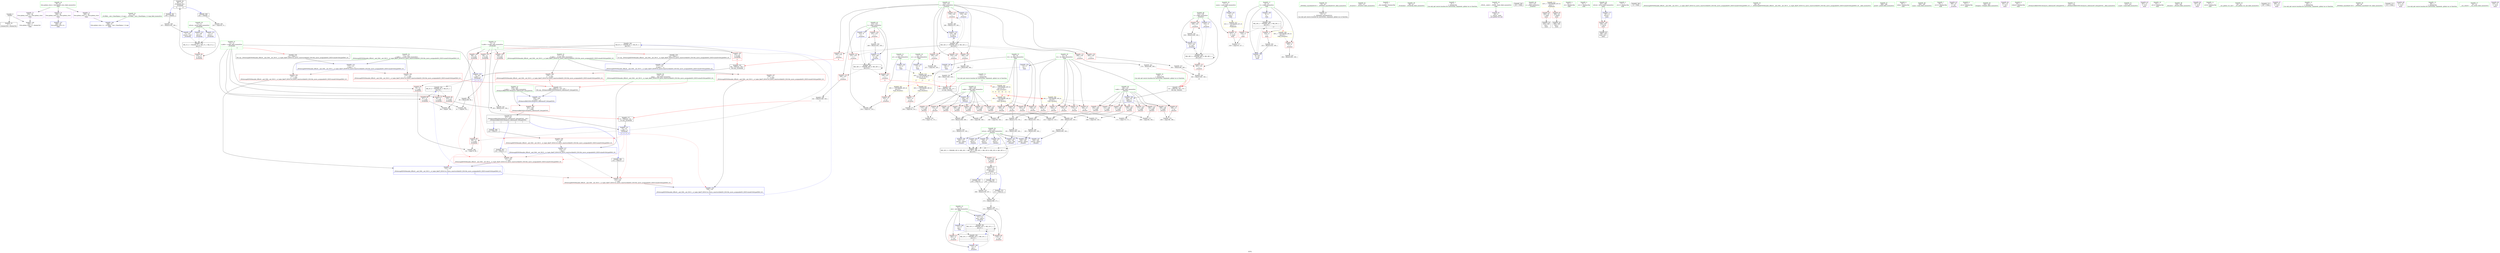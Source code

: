 digraph "SVFG" {
	label="SVFG";

	Node0x555ab60e03c0 [shape=record,color=grey,label="{NodeID: 0\nNullPtr}"];
	Node0x555ab60e03c0 -> Node0x555ab61014e0[style=solid];
	Node0x555ab60e03c0 -> Node0x555ab61074b0[style=solid];
	Node0x555ab610f7e0 [shape=record,color=grey,label="{NodeID: 263\n243 = cmp(242, 9, )\n}"];
	Node0x555ab6100800 [shape=record,color=red,label="{NodeID: 97\n93\<--73\n\<--a.addr\n_Z5checkii\n}"];
	Node0x555ab6100800 -> Node0x555ab610f960[style=solid];
	Node0x555ab60fdf90 [shape=record,color=green,label="{NodeID: 14\n100\<--1\n\<--dummyObj\nCan only get source location for instruction, argument, global var or function.|{<s0>9}}"];
	Node0x555ab60fdf90:s0 -> Node0x555ab61371f0[style=solid,color=red];
	Node0x555ab6105120 [shape=record,color=grey,label="{NodeID: 277\n318 = cmp(316, 317, )\n}"];
	Node0x555ab6100340 [shape=record,color=red,label="{NodeID: 111\n214\<--144\n\<--retval\n_Z4calcii\n}"];
	Node0x555ab6100340 -> Node0x555ab61017b0[style=solid];
	Node0x555ab60fed90 [shape=record,color=green,label="{NodeID: 28\n53\<--59\n_ZNSt8ios_base4InitD1Ev\<--_ZNSt8ios_base4InitD1Ev_field_insensitive\n}"];
	Node0x555ab60fed90 -> Node0x555ab61015e0[style=solid];
	Node0x555ab6137530 [shape=record,color=black,label="{NodeID: 374\n143 = PHI(258, 266, 272, )\n1st arg _Z4calcii }"];
	Node0x555ab6137530 -> Node0x555ab6107ea0[style=solid];
	Node0x555ab6105fb0 [shape=record,color=red,label="{NodeID: 125\n232\<--219\n\<--i\n_Z5solvev\n}"];
	Node0x555ab6105fb0 -> Node0x555ab610ff60[style=solid];
	Node0x555ab60ff9e0 [shape=record,color=green,label="{NodeID: 42\n216\<--217\n_Z5solvev\<--_Z5solvev_field_insensitive\n}"];
	Node0x555ab6106b10 [shape=record,color=red,label="{NodeID: 139\n342\<--339\n\<--__t.addr\n_ZSt4moveIRiEONSt16remove_referenceIT_E4typeEOS2_\n}"];
	Node0x555ab6106b10 -> Node0x555ab6101af0[style=solid];
	Node0x555ab61016e0 [shape=record,color=black,label="{NodeID: 56\n68\<--110\n_Z5checkii_ret\<--\n_Z5checkii\n|{<s0>4|<s1>8}}"];
	Node0x555ab61016e0:s0 -> Node0x555ab5e0a3f0[style=solid,color=blue];
	Node0x555ab61016e0:s1 -> Node0x555ab6136dd0[style=solid,color=blue];
	Node0x555ab6107820 [shape=record,color=blue,label="{NodeID: 153\n71\<--100\nretval\<--\n_Z5checkii\n}"];
	Node0x555ab6107820 -> Node0x555ab611b970[style=dashed];
	Node0x555ab6102240 [shape=record,color=purple,label="{NodeID: 70\n348\<--39\nllvm.global_ctors_0\<--llvm.global_ctors\nGlob }"];
	Node0x555ab6102240 -> Node0x555ab61072b0[style=solid];
	Node0x555ab610e460 [shape=record,color=grey,label="{NodeID: 250\n211 = Binary(210, 100, )\n}"];
	Node0x555ab610e460 -> Node0x555ab6108450[style=solid];
	Node0x555ab6108380 [shape=record,color=blue,label="{NodeID: 167\n144\<--205\nretval\<--add21\n_Z4calcii\n}"];
	Node0x555ab6108380 -> Node0x555ab611be70[style=dashed];
	Node0x555ab6102e30 [shape=record,color=red,label="{NodeID: 84\n233\<--17\n\<--a2\n_Z5solvev\n}"];
	Node0x555ab6102e30 -> Node0x555ab610ff60[style=solid];
	Node0x555ab60fcbb0 [shape=record,color=green,label="{NodeID: 1\n7\<--1\n__dso_handle\<--dummyObj\nGlob }"];
	Node0x555ab610f960 [shape=record,color=grey,label="{NodeID: 264\n97 = cmp(93, 95, )\n}"];
	Node0x555ab61008d0 [shape=record,color=red,label="{NodeID: 98\n103\<--73\n\<--a.addr\n_Z5checkii\n}"];
	Node0x555ab61008d0 -> Node0x555ab610d860[style=solid];
	Node0x555ab60fe090 [shape=record,color=green,label="{NodeID: 15\n272\<--1\n\<--dummyObj\nCan only get source location for instruction, argument, global var or function.|{<s0>11}}"];
	Node0x555ab60fe090:s0 -> Node0x555ab6137530[style=solid,color=red];
	Node0x555ab5e0a3f0 [shape=record,color=black,label="{NodeID: 361\n106 = PHI(68, )\n}"];
	Node0x555ab5e0a3f0 -> Node0x555ab610d560[style=solid];
	Node0x555ab61052a0 [shape=record,color=grey,label="{NodeID: 278\n172 = cmp(170, 171, )\n}"];
	Node0x555ab6100410 [shape=record,color=red,label="{NodeID: 112\n152\<--146\n\<--l.addr\n_Z4calcii\n}"];
	Node0x555ab6100410 -> Node0x555ab610fde0[style=solid];
	Node0x555ab60fee90 [shape=record,color=green,label="{NodeID: 29\n66\<--67\n_Z5checkii\<--_Z5checkii_field_insensitive\n}"];
	Node0x555ab61376f0 [shape=record,color=black,label="{NodeID: 375\n338 = PHI(123, 129, 119, )\n0th arg _ZSt4moveIRiEONSt16remove_referenceIT_E4typeEOS2_ }"];
	Node0x555ab61376f0 -> Node0x555ab6108d40[style=solid];
	Node0x555ab611fa70 [shape=record,color=black,label="{NodeID: 292\nMR_4V_4 = PHI(MR_4V_3, MR_4V_2, )\npts\{74 \}\n}"];
	Node0x555ab611fa70 -> Node0x555ab6100730[style=dashed];
	Node0x555ab611fa70 -> Node0x555ab6100800[style=dashed];
	Node0x555ab611fa70 -> Node0x555ab61008d0[style=dashed];
	Node0x555ab6106080 [shape=record,color=red,label="{NodeID: 126\n236\<--219\n\<--i\n_Z5solvev\n}"];
	Node0x555ab6106080 -> Node0x555ab61100e0[style=solid];
	Node0x555ab60ffae0 [shape=record,color=green,label="{NodeID: 43\n219\<--220\ni\<--i_field_insensitive\n_Z5solvev\n}"];
	Node0x555ab60ffae0 -> Node0x555ab6105fb0[style=solid];
	Node0x555ab60ffae0 -> Node0x555ab6106080[style=solid];
	Node0x555ab60ffae0 -> Node0x555ab6106150[style=solid];
	Node0x555ab60ffae0 -> Node0x555ab6106220[style=solid];
	Node0x555ab60ffae0 -> Node0x555ab61062f0[style=solid];
	Node0x555ab60ffae0 -> Node0x555ab61063c0[style=solid];
	Node0x555ab60ffae0 -> Node0x555ab6106490[style=solid];
	Node0x555ab60ffae0 -> Node0x555ab6106560[style=solid];
	Node0x555ab60ffae0 -> Node0x555ab6108790[style=solid];
	Node0x555ab60ffae0 -> Node0x555ab6108ad0[style=solid];
	Node0x555ab6106be0 [shape=record,color=blue,label="{NodeID: 140\n8\<--9\nt\<--\nGlob }"];
	Node0x555ab6106be0 -> Node0x555ab611dc70[style=dashed];
	Node0x555ab61017b0 [shape=record,color=black,label="{NodeID: 57\n141\<--214\n_Z4calcii_ret\<--\n_Z4calcii\n|{<s0>9|<s1>10|<s2>11}}"];
	Node0x555ab61017b0:s0 -> Node0x555ab61366a0[style=solid,color=blue];
	Node0x555ab61017b0:s1 -> Node0x555ab61367d0[style=solid,color=blue];
	Node0x555ab61017b0:s2 -> Node0x555ab6136f10[style=solid,color=blue];
	Node0x555ab61078f0 [shape=record,color=blue,label="{NodeID: 154\n71\<--107\nretval\<--sub7\n_Z5checkii\n}"];
	Node0x555ab61078f0 -> Node0x555ab611b970[style=dashed];
	Node0x555ab6102340 [shape=record,color=purple,label="{NodeID: 71\n349\<--39\nllvm.global_ctors_1\<--llvm.global_ctors\nGlob }"];
	Node0x555ab6102340 -> Node0x555ab61073b0[style=solid];
	Node0x555ab610e5e0 [shape=record,color=grey,label="{NodeID: 251\n205 = Binary(204, 100, )\n}"];
	Node0x555ab610e5e0 -> Node0x555ab6108380[style=solid];
	Node0x555ab6108450 [shape=record,color=blue,label="{NodeID: 168\n144\<--211\nretval\<--add24\n_Z4calcii\n}"];
	Node0x555ab6108450 -> Node0x555ab611be70[style=dashed];
	Node0x555ab6102f00 [shape=record,color=red,label="{NodeID: 85\n158\<--19\n\<--b2\n_Z4calcii\n}"];
	Node0x555ab6102f00 -> Node0x555ab6104e20[style=solid];
	Node0x555ab60fcf50 [shape=record,color=green,label="{NodeID: 2\n9\<--1\n\<--dummyObj\nCan only get source location for instruction, argument, global var or function.}"];
	Node0x555ab610fae0 [shape=record,color=grey,label="{NodeID: 265\n89 = cmp(87, 88, )\n}"];
	Node0x555ab61009a0 [shape=record,color=red,label="{NodeID: 99\n80\<--75\n\<--b.addr\n_Z5checkii\n}"];
	Node0x555ab61009a0 -> Node0x555ab610fc60[style=solid];
	Node0x555ab60fe190 [shape=record,color=green,label="{NodeID: 16\n4\<--6\n_ZStL8__ioinit\<--_ZStL8__ioinit_field_insensitive\nGlob }"];
	Node0x555ab60fe190 -> Node0x555ab6101bc0[style=solid];
	Node0x555ab6136360 [shape=record,color=black,label="{NodeID: 362\n321 = PHI()\n}"];
	Node0x555ab611b970 [shape=record,color=black,label="{NodeID: 279\nMR_2V_3 = PHI(MR_2V_5, MR_2V_2, MR_2V_4, )\npts\{72 \}\n}"];
	Node0x555ab611b970 -> Node0x555ab6103650[style=dashed];
	Node0x555ab61004e0 [shape=record,color=red,label="{NodeID: 113\n159\<--146\n\<--l.addr\n_Z4calcii\n}"];
	Node0x555ab61004e0 -> Node0x555ab6104e20[style=solid];
	Node0x555ab60fef90 [shape=record,color=green,label="{NodeID: 30\n71\<--72\nretval\<--retval_field_insensitive\n_Z5checkii\n}"];
	Node0x555ab60fef90 -> Node0x555ab6103650[style=solid];
	Node0x555ab60fef90 -> Node0x555ab6107750[style=solid];
	Node0x555ab60fef90 -> Node0x555ab6107820[style=solid];
	Node0x555ab60fef90 -> Node0x555ab61078f0[style=solid];
	Node0x555ab61378b0 [shape=record,color=black,label="{NodeID: 376\n69 = PHI(102, 239, )\n0th arg _Z5checkii }"];
	Node0x555ab61378b0 -> Node0x555ab61075b0[style=solid];
	Node0x555ab611ff70 [shape=record,color=black,label="{NodeID: 293\nMR_6V_4 = PHI(MR_6V_3, MR_6V_2, )\npts\{76 \}\n}"];
	Node0x555ab611ff70 -> Node0x555ab6100a70[style=dashed];
	Node0x555ab611ff70 -> Node0x555ab6100b40[style=dashed];
	Node0x555ab611ff70 -> Node0x555ab6100c10[style=dashed];
	Node0x555ab611ff70 -> Node0x555ab6100ce0[style=dashed];
	Node0x555ab6106150 [shape=record,color=red,label="{NodeID: 127\n239\<--219\n\<--i\n_Z5solvev\n|{<s0>8}}"];
	Node0x555ab6106150:s0 -> Node0x555ab61378b0[style=solid,color=red];
	Node0x555ab60ffbb0 [shape=record,color=green,label="{NodeID: 44\n221\<--222\nj\<--j_field_insensitive\n_Z5solvev\n}"];
	Node0x555ab6122120 [shape=record,color=yellow,style=double,label="{NodeID: 307\n40V_1 = ENCHI(MR_40V_0)\npts\{16 20 \}\nFun[_Z5solvev]|{<s0>9|<s1>9|<s2>10|<s3>10|<s4>11|<s5>11}}"];
	Node0x555ab6122120:s0 -> Node0x555ab5e95ba0[style=dashed,color=red];
	Node0x555ab6122120:s1 -> Node0x555ab5fad040[style=dashed,color=red];
	Node0x555ab6122120:s2 -> Node0x555ab5e95ba0[style=dashed,color=red];
	Node0x555ab6122120:s3 -> Node0x555ab5fad040[style=dashed,color=red];
	Node0x555ab6122120:s4 -> Node0x555ab5e95ba0[style=dashed,color=red];
	Node0x555ab6122120:s5 -> Node0x555ab5fad040[style=dashed,color=red];
	Node0x555ab6106cb0 [shape=record,color=blue,label="{NodeID: 141\n11\<--9\ncases\<--\nGlob }"];
	Node0x555ab6106cb0 -> Node0x555ab61226c0[style=dashed];
	Node0x555ab6101880 [shape=record,color=black,label="{NodeID: 58\n303\<--300\ncall\<--\nmain\n}"];
	Node0x555ab610d260 [shape=record,color=grey,label="{NodeID: 238\n95 = Binary(96, 94, )\n}"];
	Node0x555ab610d260 -> Node0x555ab610f960[style=solid];
	Node0x555ab61079c0 [shape=record,color=blue,label="{NodeID: 155\n115\<--113\n__a.addr\<--__a\n_ZSt4swapIiENSt9enable_ifIXsr6__and_ISt6__not_ISt15__is_tuple_likeIT_EESt21is_move_constructibleIS3_ESt18is_move_assignableIS3_EEE5valueEvE4typeERS3_SC_\n}"];
	Node0x555ab61079c0 -> Node0x555ab6100db0[style=dashed];
	Node0x555ab61079c0 -> Node0x555ab6100e80[style=dashed];
	Node0x555ab6102440 [shape=record,color=purple,label="{NodeID: 72\n350\<--39\nllvm.global_ctors_2\<--llvm.global_ctors\nGlob }"];
	Node0x555ab6102440 -> Node0x555ab61074b0[style=solid];
	Node0x555ab610e760 [shape=record,color=grey,label="{NodeID: 252\n181 = Binary(180, 100, )\n}"];
	Node0x555ab610e760 -> Node0x555ab61081e0[style=solid];
	Node0x555ab6108520 [shape=record,color=blue,label="{NodeID: 169\n21\<--9\nans\<--\n_Z5solvev\n}"];
	Node0x555ab6108520 -> Node0x555ab611c370[style=dashed];
	Node0x555ab6102fd0 [shape=record,color=red,label="{NodeID: 86\n174\<--19\n\<--b2\n_Z4calcii\n}"];
	Node0x555ab6102fd0 -> Node0x555ab6104fa0[style=solid];
	Node0x555ab60fcfe0 [shape=record,color=green,label="{NodeID: 3\n23\<--1\n.str\<--dummyObj\nGlob }"];
	Node0x555ab610fc60 [shape=record,color=grey,label="{NodeID: 266\n81 = cmp(79, 80, )\n}"];
	Node0x555ab6100a70 [shape=record,color=red,label="{NodeID: 100\n88\<--75\n\<--b.addr\n_Z5checkii\n}"];
	Node0x555ab6100a70 -> Node0x555ab610fae0[style=solid];
	Node0x555ab60fe290 [shape=record,color=green,label="{NodeID: 17\n8\<--10\nt\<--t_field_insensitive\nGlob }"];
	Node0x555ab60fe290 -> Node0x555ab6102540[style=solid];
	Node0x555ab60fe290 -> Node0x555ab6102610[style=solid];
	Node0x555ab60fe290 -> Node0x555ab61026e0[style=solid];
	Node0x555ab60fe290 -> Node0x555ab6106be0[style=solid];
	Node0x555ab60fe290 -> Node0x555ab6108c70[style=solid];
	Node0x555ab61366a0 [shape=record,color=black,label="{NodeID: 363\n259 = PHI(141, )\n}"];
	Node0x555ab61366a0 -> Node0x555ab610e8e0[style=solid];
	Node0x555ab611be70 [shape=record,color=black,label="{NodeID: 280\nMR_20V_3 = PHI(MR_20V_9, MR_20V_7, MR_20V_5, MR_20V_2, MR_20V_8, MR_20V_6, MR_20V_4, )\npts\{145 \}\n}"];
	Node0x555ab611be70 -> Node0x555ab6100340[style=dashed];
	Node0x555ab61005b0 [shape=record,color=red,label="{NodeID: 114\n171\<--146\n\<--l.addr\n_Z4calcii\n}"];
	Node0x555ab61005b0 -> Node0x555ab61052a0[style=solid];
	Node0x555ab60ff060 [shape=record,color=green,label="{NodeID: 31\n73\<--74\na.addr\<--a.addr_field_insensitive\n_Z5checkii\n|{|<s5>3}}"];
	Node0x555ab60ff060 -> Node0x555ab6103720[style=solid];
	Node0x555ab60ff060 -> Node0x555ab6100730[style=solid];
	Node0x555ab60ff060 -> Node0x555ab6100800[style=solid];
	Node0x555ab60ff060 -> Node0x555ab61008d0[style=solid];
	Node0x555ab60ff060 -> Node0x555ab61075b0[style=solid];
	Node0x555ab60ff060:s5 -> Node0x555ab6137b50[style=solid,color=red];
	Node0x555ab6137a00 [shape=record,color=black,label="{NodeID: 377\n70 = PHI(105, 241, )\n1st arg _Z5checkii }"];
	Node0x555ab6137a00 -> Node0x555ab6107680[style=solid];
	Node0x555ab5e95ba0 [shape=record,color=yellow,style=double,label="{NodeID: 294\n16V_1 = ENCHI(MR_16V_0)\npts\{16 \}\nFun[_Z4calcii]}"];
	Node0x555ab5e95ba0 -> Node0x555ab6102950[style=dashed];
	Node0x555ab5e95ba0 -> Node0x555ab6102a20[style=dashed];
	Node0x555ab5e95ba0 -> Node0x555ab6102af0[style=dashed];
	Node0x555ab5e95ba0 -> Node0x555ab6102bc0[style=dashed];
	Node0x555ab5e95ba0 -> Node0x555ab6102c90[style=dashed];
	Node0x555ab5e95ba0 -> Node0x555ab6102d60[style=dashed];
	Node0x555ab6106220 [shape=record,color=red,label="{NodeID: 128\n254\<--219\n\<--i\n_Z5solvev\n}"];
	Node0x555ab6106220 -> Node0x555ab6104820[style=solid];
	Node0x555ab60ffc80 [shape=record,color=green,label="{NodeID: 45\n223\<--224\nl\<--l_field_insensitive\n_Z5solvev\n}"];
	Node0x555ab60ffc80 -> Node0x555ab6106630[style=solid];
	Node0x555ab60ffc80 -> Node0x555ab6106700[style=solid];
	Node0x555ab60ffc80 -> Node0x555ab61067d0[style=solid];
	Node0x555ab60ffc80 -> Node0x555ab61085f0[style=solid];
	Node0x555ab60ffc80 -> Node0x555ab6108860[style=solid];
	Node0x555ab6106db0 [shape=record,color=blue,label="{NodeID: 142\n13\<--9\na1\<--\nGlob }"];
	Node0x555ab6106db0 -> Node0x555ab6122960[style=dashed];
	Node0x555ab6101950 [shape=record,color=black,label="{NodeID: 59\n309\<--306\ncall1\<--\nmain\n}"];
	Node0x555ab610d3e0 [shape=record,color=grey,label="{NodeID: 239\n246 = Binary(245, 100, )\n}"];
	Node0x555ab610d3e0 -> Node0x555ab6108860[style=solid];
	Node0x555ab6107a90 [shape=record,color=blue,label="{NodeID: 156\n117\<--114\n__b.addr\<--__b\n_ZSt4swapIiENSt9enable_ifIXsr6__and_ISt6__not_ISt15__is_tuple_likeIT_EESt21is_move_constructibleIS3_ESt18is_move_assignableIS3_EEE5valueEvE4typeERS3_SC_\n}"];
	Node0x555ab6107a90 -> Node0x555ab60fff30[style=dashed];
	Node0x555ab6107a90 -> Node0x555ab6100000[style=dashed];
	Node0x555ab6102540 [shape=record,color=red,label="{NodeID: 73\n283\<--8\n\<--t\n_Z5solvev\n}"];
	Node0x555ab6102540 -> Node0x555ab610dfe0[style=solid];
	Node0x555ab610e8e0 [shape=record,color=grey,label="{NodeID: 253\n268 = Binary(259, 267, )\n}"];
	Node0x555ab610e8e0 -> Node0x555ab610f1e0[style=solid];
	Node0x555ab61085f0 [shape=record,color=blue,label="{NodeID: 170\n223\<--9\nl\<--\n_Z5solvev\n}"];
	Node0x555ab61085f0 -> Node0x555ab611cd70[style=dashed];
	Node0x555ab61030a0 [shape=record,color=red,label="{NodeID: 87\n178\<--19\n\<--b2\n_Z4calcii\n}"];
	Node0x555ab61030a0 -> Node0x555ab610ea60[style=solid];
	Node0x555ab60fd070 [shape=record,color=green,label="{NodeID: 4\n25\<--1\n.str.1\<--dummyObj\nGlob }"];
	Node0x555ab610fde0 [shape=record,color=grey,label="{NodeID: 267\n154 = cmp(152, 153, )\n}"];
	Node0x555ab6100b40 [shape=record,color=red,label="{NodeID: 101\n94\<--75\n\<--b.addr\n_Z5checkii\n}"];
	Node0x555ab6100b40 -> Node0x555ab610d260[style=solid];
	Node0x555ab60fe390 [shape=record,color=green,label="{NodeID: 18\n11\<--12\ncases\<--cases_field_insensitive\nGlob }"];
	Node0x555ab60fe390 -> Node0x555ab61027b0[style=solid];
	Node0x555ab60fe390 -> Node0x555ab6106cb0[style=solid];
	Node0x555ab61367d0 [shape=record,color=black,label="{NodeID: 364\n267 = PHI(141, )\n}"];
	Node0x555ab61367d0 -> Node0x555ab610e8e0[style=solid];
	Node0x555ab611c370 [shape=record,color=black,label="{NodeID: 281\nMR_32V_3 = PHI(MR_32V_5, MR_32V_2, )\npts\{22 \}\n|{|<s4>17}}"];
	Node0x555ab611c370 -> Node0x555ab6103310[style=dashed];
	Node0x555ab611c370 -> Node0x555ab61033e0[style=dashed];
	Node0x555ab611c370 -> Node0x555ab6108a00[style=dashed];
	Node0x555ab611c370 -> Node0x555ab611c370[style=dashed];
	Node0x555ab611c370:s4 -> Node0x555ab611d770[style=dashed,color=blue];
	Node0x555ab6105810 [shape=record,color=red,label="{NodeID: 115\n185\<--146\n\<--l.addr\n_Z4calcii\n}"];
	Node0x555ab6105810 -> Node0x555ab61049a0[style=solid];
	Node0x555ab60ff130 [shape=record,color=green,label="{NodeID: 32\n75\<--76\nb.addr\<--b.addr_field_insensitive\n_Z5checkii\n|{|<s6>3}}"];
	Node0x555ab60ff130 -> Node0x555ab61009a0[style=solid];
	Node0x555ab60ff130 -> Node0x555ab6100a70[style=solid];
	Node0x555ab60ff130 -> Node0x555ab6100b40[style=solid];
	Node0x555ab60ff130 -> Node0x555ab6100c10[style=solid];
	Node0x555ab60ff130 -> Node0x555ab6100ce0[style=solid];
	Node0x555ab60ff130 -> Node0x555ab6107680[style=solid];
	Node0x555ab60ff130:s6 -> Node0x555ab6137c60[style=solid,color=red];
	Node0x555ab6137b50 [shape=record,color=black,label="{NodeID: 378\n113 = PHI(73, )\n0th arg _ZSt4swapIiENSt9enable_ifIXsr6__and_ISt6__not_ISt15__is_tuple_likeIT_EESt21is_move_constructibleIS3_ESt18is_move_assignableIS3_EEE5valueEvE4typeERS3_SC_ }"];
	Node0x555ab6137b50 -> Node0x555ab61079c0[style=solid];
	Node0x555ab5fad040 [shape=record,color=yellow,style=double,label="{NodeID: 295\n18V_1 = ENCHI(MR_18V_0)\npts\{20 \}\nFun[_Z4calcii]}"];
	Node0x555ab5fad040 -> Node0x555ab6102f00[style=dashed];
	Node0x555ab5fad040 -> Node0x555ab6102fd0[style=dashed];
	Node0x555ab5fad040 -> Node0x555ab61030a0[style=dashed];
	Node0x555ab5fad040 -> Node0x555ab6103170[style=dashed];
	Node0x555ab5fad040 -> Node0x555ab6103240[style=dashed];
	Node0x555ab61062f0 [shape=record,color=red,label="{NodeID: 129\n260\<--219\n\<--i\n_Z5solvev\n}"];
	Node0x555ab61062f0 -> Node0x555ab610eee0[style=solid];
	Node0x555ab60ffd50 [shape=record,color=green,label="{NodeID: 46\n225\<--226\nr\<--r_field_insensitive\n_Z5solvev\n}"];
	Node0x555ab60ffd50 -> Node0x555ab61068a0[style=solid];
	Node0x555ab60ffd50 -> Node0x555ab6106970[style=solid];
	Node0x555ab60ffd50 -> Node0x555ab61086c0[style=solid];
	Node0x555ab60ffd50 -> Node0x555ab6108930[style=solid];
	Node0x555ab6106eb0 [shape=record,color=blue,label="{NodeID: 143\n15\<--9\nb1\<--\nGlob }"];
	Node0x555ab6106eb0 -> Node0x555ab6122960[style=dashed];
	Node0x555ab6101a20 [shape=record,color=black,label="{NodeID: 60\n296\<--328\nmain_ret\<--\nmain\n}"];
	Node0x555ab610d560 [shape=record,color=grey,label="{NodeID: 240\n107 = Binary(100, 106, )\n}"];
	Node0x555ab610d560 -> Node0x555ab61078f0[style=solid];
	Node0x555ab6107b60 [shape=record,color=blue,label="{NodeID: 157\n119\<--127\n__tmp\<--\n_ZSt4swapIiENSt9enable_ifIXsr6__and_ISt6__not_ISt15__is_tuple_likeIT_EESt21is_move_constructibleIS3_ESt18is_move_assignableIS3_EEE5valueEvE4typeERS3_SC_\n}"];
	Node0x555ab6107b60 -> Node0x555ab61001a0[style=dashed];
	Node0x555ab6107b60 -> Node0x555ab6100270[style=dashed];
	Node0x555ab6102610 [shape=record,color=red,label="{NodeID: 74\n316\<--8\n\<--t\nmain\n}"];
	Node0x555ab6102610 -> Node0x555ab6105120[style=solid];
	Node0x555ab610ea60 [shape=record,color=grey,label="{NodeID: 254\n180 = Binary(178, 179, )\n}"];
	Node0x555ab610ea60 -> Node0x555ab610e760[style=solid];
	Node0x555ab61086c0 [shape=record,color=blue,label="{NodeID: 171\n225\<--9\nr\<--\n_Z5solvev\n}"];
	Node0x555ab61086c0 -> Node0x555ab611d270[style=dashed];
	Node0x555ab6103170 [shape=record,color=red,label="{NodeID: 88\n188\<--19\n\<--b2\n_Z4calcii\n}"];
	Node0x555ab6103170 -> Node0x555ab6104b20[style=solid];
	Node0x555ab60fd900 [shape=record,color=green,label="{NodeID: 5\n27\<--1\n.str.2\<--dummyObj\nGlob }"];
	Node0x555ab610ff60 [shape=record,color=grey,label="{NodeID: 268\n234 = cmp(232, 233, )\n}"];
	Node0x555ab6100c10 [shape=record,color=red,label="{NodeID: 102\n102\<--75\n\<--b.addr\n_Z5checkii\n|{<s0>4}}"];
	Node0x555ab6100c10:s0 -> Node0x555ab61378b0[style=solid,color=red];
	Node0x555ab60fe490 [shape=record,color=green,label="{NodeID: 19\n13\<--14\na1\<--a1_field_insensitive\nGlob }"];
	Node0x555ab60fe490 -> Node0x555ab6102880[style=solid];
	Node0x555ab60fe490 -> Node0x555ab6106db0[style=solid];
	Node0x555ab6136910 [shape=record,color=black,label="{NodeID: 365\n51 = PHI()\n}"];
	Node0x555ab611c870 [shape=record,color=black,label="{NodeID: 282\nMR_34V_3 = PHI(MR_34V_4, MR_34V_2, )\npts\{220 \}\n}"];
	Node0x555ab611c870 -> Node0x555ab6105fb0[style=dashed];
	Node0x555ab611c870 -> Node0x555ab6106080[style=dashed];
	Node0x555ab611c870 -> Node0x555ab6106150[style=dashed];
	Node0x555ab611c870 -> Node0x555ab6106220[style=dashed];
	Node0x555ab611c870 -> Node0x555ab61062f0[style=dashed];
	Node0x555ab611c870 -> Node0x555ab61063c0[style=dashed];
	Node0x555ab611c870 -> Node0x555ab6106490[style=dashed];
	Node0x555ab611c870 -> Node0x555ab6106560[style=dashed];
	Node0x555ab611c870 -> Node0x555ab6108ad0[style=dashed];
	Node0x555ab61058a0 [shape=record,color=red,label="{NodeID: 116\n193\<--146\n\<--l.addr\n_Z4calcii\n}"];
	Node0x555ab61058a0 -> Node0x555ab610ed60[style=solid];
	Node0x555ab60ff200 [shape=record,color=green,label="{NodeID: 33\n84\<--85\n_ZSt4swapIiENSt9enable_ifIXsr6__and_ISt6__not_ISt15__is_tuple_likeIT_EESt21is_move_constructibleIS3_ESt18is_move_assignableIS3_EEE5valueEvE4typeERS3_SC_\<--_ZSt4swapIiENSt9enable_ifIXsr6__and_ISt6__not_ISt15__is_tuple_likeIT_EESt21is_move_constructibleIS3_ESt18is_move_assignableIS3_EEE5valueEvE4typeERS3_SC__field_insensitive\n}"];
	Node0x555ab6137c60 [shape=record,color=black,label="{NodeID: 379\n114 = PHI(75, )\n1st arg _ZSt4swapIiENSt9enable_ifIXsr6__and_ISt6__not_ISt15__is_tuple_likeIT_EESt21is_move_constructibleIS3_ESt18is_move_assignableIS3_EEE5valueEvE4typeERS3_SC_ }"];
	Node0x555ab6137c60 -> Node0x555ab6107a90[style=solid];
	Node0x555ab61063c0 [shape=record,color=red,label="{NodeID: 130\n264\<--219\n\<--i\n_Z5solvev\n}"];
	Node0x555ab61063c0 -> Node0x555ab610db60[style=solid];
	Node0x555ab60ffe20 [shape=record,color=green,label="{NodeID: 47\n288\<--289\nprintf\<--printf_field_insensitive\n}"];
	Node0x555ab6106fb0 [shape=record,color=blue,label="{NodeID: 144\n17\<--9\na2\<--\nGlob }"];
	Node0x555ab6106fb0 -> Node0x555ab6122960[style=dashed];
	Node0x555ab6101af0 [shape=record,color=black,label="{NodeID: 61\n337\<--342\n_ZSt4moveIRiEONSt16remove_referenceIT_E4typeEOS2__ret\<--\n_ZSt4moveIRiEONSt16remove_referenceIT_E4typeEOS2_\n|{<s0>5|<s1>6|<s2>7}}"];
	Node0x555ab6101af0:s0 -> Node0x555ab61369e0[style=solid,color=blue];
	Node0x555ab6101af0:s1 -> Node0x555ab6136b50[style=solid,color=blue];
	Node0x555ab6101af0:s2 -> Node0x555ab6136c90[style=solid,color=blue];
	Node0x555ab610d6e0 [shape=record,color=grey,label="{NodeID: 241\n250 = Binary(249, 100, )\n}"];
	Node0x555ab610d6e0 -> Node0x555ab6108930[style=solid];
	Node0x555ab6107c30 [shape=record,color=blue,label="{NodeID: 158\n132\<--131\n\<--\n_ZSt4swapIiENSt9enable_ifIXsr6__and_ISt6__not_ISt15__is_tuple_likeIT_EESt21is_move_constructibleIS3_ESt18is_move_assignableIS3_EEE5valueEvE4typeERS3_SC_\n|{|<s1>3}}"];
	Node0x555ab6107c30 -> Node0x555ab6100270[style=dashed];
	Node0x555ab6107c30:s1 -> Node0x555ab611fa70[style=dashed,color=blue];
	Node0x555ab61026e0 [shape=record,color=red,label="{NodeID: 75\n324\<--8\n\<--t\nmain\n}"];
	Node0x555ab61026e0 -> Node0x555ab610f4e0[style=solid];
	Node0x555ab610ebe0 [shape=record,color=grey,label="{NodeID: 255\n266 = Binary(265, 100, )\n|{<s0>10}}"];
	Node0x555ab610ebe0:s0 -> Node0x555ab6137530[style=solid,color=red];
	Node0x555ab6108790 [shape=record,color=blue,label="{NodeID: 172\n219\<--100\ni\<--\n_Z5solvev\n}"];
	Node0x555ab6108790 -> Node0x555ab611c870[style=dashed];
	Node0x555ab6103240 [shape=record,color=red,label="{NodeID: 89\n202\<--19\n\<--b2\n_Z4calcii\n}"];
	Node0x555ab6103240 -> Node0x555ab610d9e0[style=solid];
	Node0x555ab60fd990 [shape=record,color=green,label="{NodeID: 6\n29\<--1\nstdin\<--dummyObj\nGlob }"];
	Node0x555ab61100e0 [shape=record,color=grey,label="{NodeID: 269\n237 = cmp(236, 100, )\n}"];
	Node0x555ab6100ce0 [shape=record,color=red,label="{NodeID: 103\n104\<--75\n\<--b.addr\n_Z5checkii\n}"];
	Node0x555ab6100ce0 -> Node0x555ab610d860[style=solid];
	Node0x555ab60fe590 [shape=record,color=green,label="{NodeID: 20\n15\<--16\nb1\<--b1_field_insensitive\nGlob }"];
	Node0x555ab60fe590 -> Node0x555ab6102950[style=solid];
	Node0x555ab60fe590 -> Node0x555ab6102a20[style=solid];
	Node0x555ab60fe590 -> Node0x555ab6102af0[style=solid];
	Node0x555ab60fe590 -> Node0x555ab6102bc0[style=solid];
	Node0x555ab60fe590 -> Node0x555ab6102c90[style=solid];
	Node0x555ab60fe590 -> Node0x555ab6102d60[style=solid];
	Node0x555ab60fe590 -> Node0x555ab6106eb0[style=solid];
	Node0x555ab61369e0 [shape=record,color=black,label="{NodeID: 366\n124 = PHI(337, )\n}"];
	Node0x555ab61369e0 -> Node0x555ab61000d0[style=solid];
	Node0x555ab611cd70 [shape=record,color=black,label="{NodeID: 283\nMR_36V_3 = PHI(MR_36V_6, MR_36V_2, )\npts\{224 \}\n}"];
	Node0x555ab611cd70 -> Node0x555ab6106630[style=dashed];
	Node0x555ab611cd70 -> Node0x555ab6106700[style=dashed];
	Node0x555ab611cd70 -> Node0x555ab61067d0[style=dashed];
	Node0x555ab611cd70 -> Node0x555ab6108860[style=dashed];
	Node0x555ab611cd70 -> Node0x555ab611cd70[style=dashed];
	Node0x555ab6105930 [shape=record,color=red,label="{NodeID: 117\n199\<--146\n\<--l.addr\n_Z4calcii\n}"];
	Node0x555ab6105930 -> Node0x555ab6110260[style=solid];
	Node0x555ab60ff300 [shape=record,color=green,label="{NodeID: 34\n115\<--116\n__a.addr\<--__a.addr_field_insensitive\n_ZSt4swapIiENSt9enable_ifIXsr6__and_ISt6__not_ISt15__is_tuple_likeIT_EESt21is_move_constructibleIS3_ESt18is_move_assignableIS3_EEE5valueEvE4typeERS3_SC_\n}"];
	Node0x555ab60ff300 -> Node0x555ab6100db0[style=solid];
	Node0x555ab60ff300 -> Node0x555ab6100e80[style=solid];
	Node0x555ab60ff300 -> Node0x555ab61079c0[style=solid];
	Node0x555ab6106490 [shape=record,color=red,label="{NodeID: 131\n269\<--219\n\<--i\n_Z5solvev\n}"];
	Node0x555ab6106490 -> Node0x555ab610f660[style=solid];
	Node0x555ab6100f40 [shape=record,color=green,label="{NodeID: 48\n294\<--295\nmain\<--main_field_insensitive\n}"];
	Node0x555ab61224d0 [shape=record,color=yellow,style=double,label="{NodeID: 311\n42V_1 = ENCHI(MR_42V_0)\npts\{1 \}\nFun[main]}"];
	Node0x555ab61224d0 -> Node0x555ab61034b0[style=dashed];
	Node0x555ab61224d0 -> Node0x555ab6103580[style=dashed];
	Node0x555ab61070b0 [shape=record,color=blue,label="{NodeID: 145\n19\<--9\nb2\<--\nGlob }"];
	Node0x555ab61070b0 -> Node0x555ab6122960[style=dashed];
	Node0x555ab6101bc0 [shape=record,color=purple,label="{NodeID: 62\n50\<--4\n\<--_ZStL8__ioinit\n__cxx_global_var_init\n}"];
	Node0x555ab610d860 [shape=record,color=grey,label="{NodeID: 242\n105 = Binary(103, 104, )\n|{<s0>4}}"];
	Node0x555ab610d860:s0 -> Node0x555ab6137a00[style=solid,color=red];
	Node0x555ab6107d00 [shape=record,color=blue,label="{NodeID: 159\n136\<--135\n\<--\n_ZSt4swapIiENSt9enable_ifIXsr6__and_ISt6__not_ISt15__is_tuple_likeIT_EESt21is_move_constructibleIS3_ESt18is_move_assignableIS3_EEE5valueEvE4typeERS3_SC_\n|{<s0>3}}"];
	Node0x555ab6107d00:s0 -> Node0x555ab611ff70[style=dashed,color=blue];
	Node0x555ab61027b0 [shape=record,color=red,label="{NodeID: 76\n317\<--11\n\<--cases\nmain\n}"];
	Node0x555ab61027b0 -> Node0x555ab6105120[style=solid];
	Node0x555ab610ed60 [shape=record,color=grey,label="{NodeID: 256\n194 = Binary(192, 193, )\n}"];
	Node0x555ab610ed60 -> Node0x555ab610de60[style=solid];
	Node0x555ab6108860 [shape=record,color=blue,label="{NodeID: 173\n223\<--246\nl\<--inc\n_Z5solvev\n}"];
	Node0x555ab6108860 -> Node0x555ab61067d0[style=dashed];
	Node0x555ab6108860 -> Node0x555ab611cd70[style=dashed];
	Node0x555ab6103310 [shape=record,color=red,label="{NodeID: 90\n274\<--21\n\<--ans\n_Z5solvev\n}"];
	Node0x555ab6103310 -> Node0x555ab610f060[style=solid];
	Node0x555ab60fda20 [shape=record,color=green,label="{NodeID: 7\n30\<--1\n.str.3\<--dummyObj\nGlob }"];
	Node0x555ab6110260 [shape=record,color=grey,label="{NodeID: 270\n200 = cmp(198, 199, )\n}"];
	Node0x555ab6100db0 [shape=record,color=red,label="{NodeID: 104\n123\<--115\n\<--__a.addr\n_ZSt4swapIiENSt9enable_ifIXsr6__and_ISt6__not_ISt15__is_tuple_likeIT_EESt21is_move_constructibleIS3_ESt18is_move_assignableIS3_EEE5valueEvE4typeERS3_SC_\n|{<s0>5}}"];
	Node0x555ab6100db0:s0 -> Node0x555ab61376f0[style=solid,color=red];
	Node0x555ab60fe690 [shape=record,color=green,label="{NodeID: 21\n17\<--18\na2\<--a2_field_insensitive\nGlob }"];
	Node0x555ab60fe690 -> Node0x555ab6102e30[style=solid];
	Node0x555ab60fe690 -> Node0x555ab6106fb0[style=solid];
	Node0x555ab6136b50 [shape=record,color=black,label="{NodeID: 367\n130 = PHI(337, )\n}"];
	Node0x555ab6136b50 -> Node0x555ab61001a0[style=solid];
	Node0x555ab611d270 [shape=record,color=black,label="{NodeID: 284\nMR_38V_3 = PHI(MR_38V_6, MR_38V_2, )\npts\{226 \}\n}"];
	Node0x555ab611d270 -> Node0x555ab61068a0[style=dashed];
	Node0x555ab611d270 -> Node0x555ab6106970[style=dashed];
	Node0x555ab611d270 -> Node0x555ab6108930[style=dashed];
	Node0x555ab611d270 -> Node0x555ab611d270[style=dashed];
	Node0x555ab6105a00 [shape=record,color=red,label="{NodeID: 118\n203\<--146\n\<--l.addr\n_Z4calcii\n}"];
	Node0x555ab6105a00 -> Node0x555ab610d9e0[style=solid];
	Node0x555ab60ff3d0 [shape=record,color=green,label="{NodeID: 35\n117\<--118\n__b.addr\<--__b.addr_field_insensitive\n_ZSt4swapIiENSt9enable_ifIXsr6__and_ISt6__not_ISt15__is_tuple_likeIT_EESt21is_move_constructibleIS3_ESt18is_move_assignableIS3_EEE5valueEvE4typeERS3_SC_\n}"];
	Node0x555ab60ff3d0 -> Node0x555ab60fff30[style=solid];
	Node0x555ab60ff3d0 -> Node0x555ab6100000[style=solid];
	Node0x555ab60ff3d0 -> Node0x555ab6107a90[style=solid];
	Node0x555ab6106560 [shape=record,color=red,label="{NodeID: 132\n279\<--219\n\<--i\n_Z5solvev\n}"];
	Node0x555ab6106560 -> Node0x555ab610f360[style=solid];
	Node0x555ab6101040 [shape=record,color=green,label="{NodeID: 49\n297\<--298\nretval\<--retval_field_insensitive\nmain\n}"];
	Node0x555ab6101040 -> Node0x555ab6106a40[style=solid];
	Node0x555ab6101040 -> Node0x555ab6108ba0[style=solid];
	Node0x555ab61071b0 [shape=record,color=blue,label="{NodeID: 146\n21\<--9\nans\<--\nGlob }"];
	Node0x555ab61071b0 -> Node0x555ab611d770[style=dashed];
	Node0x555ab6101c90 [shape=record,color=purple,label="{NodeID: 63\n286\<--23\n\<--.str\n_Z5solvev\n}"];
	Node0x555ab610d9e0 [shape=record,color=grey,label="{NodeID: 243\n204 = Binary(202, 203, )\n}"];
	Node0x555ab610d9e0 -> Node0x555ab610e5e0[style=solid];
	Node0x555ab6107dd0 [shape=record,color=blue,label="{NodeID: 160\n146\<--142\nl.addr\<--l\n_Z4calcii\n}"];
	Node0x555ab6107dd0 -> Node0x555ab6100410[style=dashed];
	Node0x555ab6107dd0 -> Node0x555ab61004e0[style=dashed];
	Node0x555ab6107dd0 -> Node0x555ab61005b0[style=dashed];
	Node0x555ab6107dd0 -> Node0x555ab6105810[style=dashed];
	Node0x555ab6107dd0 -> Node0x555ab61058a0[style=dashed];
	Node0x555ab6107dd0 -> Node0x555ab6105930[style=dashed];
	Node0x555ab6107dd0 -> Node0x555ab6105a00[style=dashed];
	Node0x555ab6102880 [shape=record,color=red,label="{NodeID: 77\n255\<--13\n\<--a1\n_Z5solvev\n}"];
	Node0x555ab6102880 -> Node0x555ab6104820[style=solid];
	Node0x555ab610eee0 [shape=record,color=grey,label="{NodeID: 257\n261 = Binary(96, 260, )\n}"];
	Node0x555ab610eee0 -> Node0x555ab610dce0[style=solid];
	Node0x555ab6108930 [shape=record,color=blue,label="{NodeID: 174\n225\<--250\nr\<--inc3\n_Z5solvev\n}"];
	Node0x555ab6108930 -> Node0x555ab6106970[style=dashed];
	Node0x555ab6108930 -> Node0x555ab611d270[style=dashed];
	Node0x555ab61033e0 [shape=record,color=red,label="{NodeID: 91\n285\<--21\n\<--ans\n_Z5solvev\n}"];
	Node0x555ab60fdab0 [shape=record,color=green,label="{NodeID: 8\n32\<--1\n.str.4\<--dummyObj\nGlob }"];
	Node0x555ab6104820 [shape=record,color=grey,label="{NodeID: 271\n256 = cmp(254, 255, )\n}"];
	Node0x555ab6100e80 [shape=record,color=red,label="{NodeID: 105\n132\<--115\n\<--__a.addr\n_ZSt4swapIiENSt9enable_ifIXsr6__and_ISt6__not_ISt15__is_tuple_likeIT_EESt21is_move_constructibleIS3_ESt18is_move_assignableIS3_EEE5valueEvE4typeERS3_SC_\n}"];
	Node0x555ab6100e80 -> Node0x555ab6107c30[style=solid];
	Node0x555ab60fe790 [shape=record,color=green,label="{NodeID: 22\n19\<--20\nb2\<--b2_field_insensitive\nGlob }"];
	Node0x555ab60fe790 -> Node0x555ab6102f00[style=solid];
	Node0x555ab60fe790 -> Node0x555ab6102fd0[style=solid];
	Node0x555ab60fe790 -> Node0x555ab61030a0[style=solid];
	Node0x555ab60fe790 -> Node0x555ab6103170[style=solid];
	Node0x555ab60fe790 -> Node0x555ab6103240[style=solid];
	Node0x555ab60fe790 -> Node0x555ab61070b0[style=solid];
	Node0x555ab6136c90 [shape=record,color=black,label="{NodeID: 368\n134 = PHI(337, )\n}"];
	Node0x555ab6136c90 -> Node0x555ab6100270[style=solid];
	Node0x555ab611d770 [shape=record,color=black,label="{NodeID: 285\nMR_32V_2 = PHI(MR_32V_3, MR_32V_1, )\npts\{22 \}\n|{<s0>17}}"];
	Node0x555ab611d770:s0 -> Node0x555ab6108520[style=dashed,color=red];
	Node0x555ab6105ad0 [shape=record,color=red,label="{NodeID: 119\n153\<--148\n\<--r.addr\n_Z4calcii\n}"];
	Node0x555ab6105ad0 -> Node0x555ab610fde0[style=solid];
	Node0x555ab60ff4a0 [shape=record,color=green,label="{NodeID: 36\n119\<--120\n__tmp\<--__tmp_field_insensitive\n_ZSt4swapIiENSt9enable_ifIXsr6__and_ISt6__not_ISt15__is_tuple_likeIT_EESt21is_move_constructibleIS3_ESt18is_move_assignableIS3_EEE5valueEvE4typeERS3_SC_\n|{|<s1>7}}"];
	Node0x555ab60ff4a0 -> Node0x555ab6107b60[style=solid];
	Node0x555ab60ff4a0:s1 -> Node0x555ab61376f0[style=solid,color=red];
	Node0x555ab6106630 [shape=record,color=red,label="{NodeID: 133\n240\<--223\n\<--l\n_Z5solvev\n}"];
	Node0x555ab6106630 -> Node0x555ab610e160[style=solid];
	Node0x555ab6101110 [shape=record,color=green,label="{NodeID: 50\n304\<--305\nfreopen\<--freopen_field_insensitive\n}"];
	Node0x555ab61226c0 [shape=record,color=yellow,style=double,label="{NodeID: 313\n45V_1 = ENCHI(MR_45V_0)\npts\{12 \}\nFun[main]}"];
	Node0x555ab61226c0 -> Node0x555ab61027b0[style=dashed];
	Node0x555ab61072b0 [shape=record,color=blue,label="{NodeID: 147\n348\<--40\nllvm.global_ctors_0\<--\nGlob }"];
	Node0x555ab6101d60 [shape=record,color=purple,label="{NodeID: 64\n301\<--25\n\<--.str.1\nmain\n}"];
	Node0x555ab610db60 [shape=record,color=grey,label="{NodeID: 244\n265 = Binary(96, 264, )\n}"];
	Node0x555ab610db60 -> Node0x555ab610ebe0[style=solid];
	Node0x555ab6107ea0 [shape=record,color=blue,label="{NodeID: 161\n148\<--143\nr.addr\<--r\n_Z4calcii\n}"];
	Node0x555ab6107ea0 -> Node0x555ab6105ad0[style=dashed];
	Node0x555ab6107ea0 -> Node0x555ab6105ba0[style=dashed];
	Node0x555ab6107ea0 -> Node0x555ab6105c70[style=dashed];
	Node0x555ab6107ea0 -> Node0x555ab6105d40[style=dashed];
	Node0x555ab6107ea0 -> Node0x555ab6105e10[style=dashed];
	Node0x555ab6107ea0 -> Node0x555ab6105ee0[style=dashed];
	Node0x555ab6102950 [shape=record,color=red,label="{NodeID: 78\n164\<--15\n\<--b1\n_Z4calcii\n}"];
	Node0x555ab6102950 -> Node0x555ab6104ca0[style=solid];
	Node0x555ab610f060 [shape=record,color=grey,label="{NodeID: 258\n275 = Binary(274, 273, )\n}"];
	Node0x555ab610f060 -> Node0x555ab6108a00[style=solid];
	Node0x555ab6108a00 [shape=record,color=blue,label="{NodeID: 175\n21\<--275\nans\<--add15\n_Z5solvev\n}"];
	Node0x555ab6108a00 -> Node0x555ab611c370[style=dashed];
	Node0x555ab61034b0 [shape=record,color=red,label="{NodeID: 92\n300\<--29\n\<--stdin\nmain\n}"];
	Node0x555ab61034b0 -> Node0x555ab6101880[style=solid];
	Node0x555ab60fdb40 [shape=record,color=green,label="{NodeID: 9\n34\<--1\nstdout\<--dummyObj\nGlob }"];
	Node0x555ab61049a0 [shape=record,color=grey,label="{NodeID: 272\n186 = cmp(184, 185, )\n}"];
	Node0x555ab60fff30 [shape=record,color=red,label="{NodeID: 106\n129\<--117\n\<--__b.addr\n_ZSt4swapIiENSt9enable_ifIXsr6__and_ISt6__not_ISt15__is_tuple_likeIT_EESt21is_move_constructibleIS3_ESt18is_move_assignableIS3_EEE5valueEvE4typeERS3_SC_\n|{<s0>6}}"];
	Node0x555ab60fff30:s0 -> Node0x555ab61376f0[style=solid,color=red];
	Node0x555ab60fe890 [shape=record,color=green,label="{NodeID: 23\n21\<--22\nans\<--ans_field_insensitive\nGlob }"];
	Node0x555ab60fe890 -> Node0x555ab6103310[style=solid];
	Node0x555ab60fe890 -> Node0x555ab61033e0[style=solid];
	Node0x555ab60fe890 -> Node0x555ab61071b0[style=solid];
	Node0x555ab60fe890 -> Node0x555ab6108520[style=solid];
	Node0x555ab60fe890 -> Node0x555ab6108a00[style=solid];
	Node0x555ab6136dd0 [shape=record,color=black,label="{NodeID: 369\n242 = PHI(68, )\n}"];
	Node0x555ab6136dd0 -> Node0x555ab610f7e0[style=solid];
	Node0x555ab611dc70 [shape=record,color=black,label="{NodeID: 286\nMR_26V_2 = PHI(MR_26V_3, MR_26V_1, )\npts\{10 \}\n|{|<s3>17}}"];
	Node0x555ab611dc70 -> Node0x555ab6102610[style=dashed];
	Node0x555ab611dc70 -> Node0x555ab61026e0[style=dashed];
	Node0x555ab611dc70 -> Node0x555ab6108c70[style=dashed];
	Node0x555ab611dc70:s3 -> Node0x555ab6121ad0[style=dashed,color=red];
	Node0x555ab6105ba0 [shape=record,color=red,label="{NodeID: 120\n165\<--148\n\<--r.addr\n_Z4calcii\n}"];
	Node0x555ab6105ba0 -> Node0x555ab6104ca0[style=solid];
	Node0x555ab60ff570 [shape=record,color=green,label="{NodeID: 37\n125\<--126\n_ZSt4moveIRiEONSt16remove_referenceIT_E4typeEOS2_\<--_ZSt4moveIRiEONSt16remove_referenceIT_E4typeEOS2__field_insensitive\n}"];
	Node0x555ab6121ad0 [shape=record,color=yellow,style=double,label="{NodeID: 300\n26V_1 = ENCHI(MR_26V_0)\npts\{10 \}\nFun[_Z5solvev]}"];
	Node0x555ab6121ad0 -> Node0x555ab6102540[style=dashed];
	Node0x555ab6106700 [shape=record,color=red,label="{NodeID: 134\n245\<--223\n\<--l\n_Z5solvev\n}"];
	Node0x555ab6106700 -> Node0x555ab610d3e0[style=solid];
	Node0x555ab6101210 [shape=record,color=green,label="{NodeID: 51\n313\<--314\nscanf\<--scanf_field_insensitive\n}"];
	Node0x555ab61073b0 [shape=record,color=blue,label="{NodeID: 148\n349\<--41\nllvm.global_ctors_1\<--_GLOBAL__sub_I_XiaoZiqian_2_0.cpp\nGlob }"];
	Node0x555ab6101e30 [shape=record,color=purple,label="{NodeID: 65\n302\<--27\n\<--.str.2\nmain\n}"];
	Node0x555ab610dce0 [shape=record,color=grey,label="{NodeID: 245\n263 = Binary(261, 262, )\n|{<s0>10}}"];
	Node0x555ab610dce0:s0 -> Node0x555ab61371f0[style=solid,color=red];
	Node0x555ab6107f70 [shape=record,color=blue,label="{NodeID: 162\n144\<--9\nretval\<--\n_Z4calcii\n}"];
	Node0x555ab6107f70 -> Node0x555ab611be70[style=dashed];
	Node0x555ab6102a20 [shape=record,color=red,label="{NodeID: 79\n170\<--15\n\<--b1\n_Z4calcii\n}"];
	Node0x555ab6102a20 -> Node0x555ab61052a0[style=solid];
	Node0x555ab610f1e0 [shape=record,color=grey,label="{NodeID: 259\n273 = Binary(268, 271, )\n}"];
	Node0x555ab610f1e0 -> Node0x555ab610f060[style=solid];
	Node0x555ab6108ad0 [shape=record,color=blue,label="{NodeID: 176\n219\<--280\ni\<--inc17\n_Z5solvev\n}"];
	Node0x555ab6108ad0 -> Node0x555ab611c870[style=dashed];
	Node0x555ab6103580 [shape=record,color=red,label="{NodeID: 93\n306\<--34\n\<--stdout\nmain\n}"];
	Node0x555ab6103580 -> Node0x555ab6101950[style=solid];
	Node0x555ab60fdbd0 [shape=record,color=green,label="{NodeID: 10\n35\<--1\n.str.5\<--dummyObj\nGlob }"];
	Node0x555ab6104b20 [shape=record,color=grey,label="{NodeID: 273\n190 = cmp(188, 189, )\n}"];
	Node0x555ab6100000 [shape=record,color=red,label="{NodeID: 107\n136\<--117\n\<--__b.addr\n_ZSt4swapIiENSt9enable_ifIXsr6__and_ISt6__not_ISt15__is_tuple_likeIT_EESt21is_move_constructibleIS3_ESt18is_move_assignableIS3_EEE5valueEvE4typeERS3_SC_\n}"];
	Node0x555ab6100000 -> Node0x555ab6107d00[style=solid];
	Node0x555ab60fe990 [shape=record,color=green,label="{NodeID: 24\n39\<--43\nllvm.global_ctors\<--llvm.global_ctors_field_insensitive\nGlob }"];
	Node0x555ab60fe990 -> Node0x555ab6102240[style=solid];
	Node0x555ab60fe990 -> Node0x555ab6102340[style=solid];
	Node0x555ab60fe990 -> Node0x555ab6102440[style=solid];
	Node0x555ab6136f10 [shape=record,color=black,label="{NodeID: 370\n271 = PHI(141, )\n}"];
	Node0x555ab6136f10 -> Node0x555ab610f1e0[style=solid];
	Node0x555ab6105c70 [shape=record,color=red,label="{NodeID: 121\n175\<--148\n\<--r.addr\n_Z4calcii\n}"];
	Node0x555ab6105c70 -> Node0x555ab6104fa0[style=solid];
	Node0x555ab60ff670 [shape=record,color=green,label="{NodeID: 38\n139\<--140\n_Z4calcii\<--_Z4calcii_field_insensitive\n}"];
	Node0x555ab6121be0 [shape=record,color=yellow,style=double,label="{NodeID: 301\n28V_1 = ENCHI(MR_28V_0)\npts\{14 \}\nFun[_Z5solvev]}"];
	Node0x555ab6121be0 -> Node0x555ab6102880[style=dashed];
	Node0x555ab61067d0 [shape=record,color=red,label="{NodeID: 135\n258\<--223\n\<--l\n_Z5solvev\n|{<s0>9}}"];
	Node0x555ab61067d0:s0 -> Node0x555ab6137530[style=solid,color=red];
	Node0x555ab6101310 [shape=record,color=green,label="{NodeID: 52\n339\<--340\n__t.addr\<--__t.addr_field_insensitive\n_ZSt4moveIRiEONSt16remove_referenceIT_E4typeEOS2_\n}"];
	Node0x555ab6101310 -> Node0x555ab6106b10[style=solid];
	Node0x555ab6101310 -> Node0x555ab6108d40[style=solid];
	Node0x555ab61074b0 [shape=record,color=blue, style = dotted,label="{NodeID: 149\n350\<--3\nllvm.global_ctors_2\<--dummyVal\nGlob }"];
	Node0x555ab6101f00 [shape=record,color=purple,label="{NodeID: 66\n307\<--30\n\<--.str.3\nmain\n}"];
	Node0x555ab610de60 [shape=record,color=grey,label="{NodeID: 246\n195 = Binary(194, 100, )\n}"];
	Node0x555ab610de60 -> Node0x555ab61082b0[style=solid];
	Node0x555ab6108040 [shape=record,color=blue,label="{NodeID: 163\n144\<--9\nretval\<--\n_Z4calcii\n}"];
	Node0x555ab6108040 -> Node0x555ab611be70[style=dashed];
	Node0x555ab6102af0 [shape=record,color=red,label="{NodeID: 80\n179\<--15\n\<--b1\n_Z4calcii\n}"];
	Node0x555ab6102af0 -> Node0x555ab610ea60[style=solid];
	Node0x555ab610f360 [shape=record,color=grey,label="{NodeID: 260\n280 = Binary(279, 100, )\n}"];
	Node0x555ab610f360 -> Node0x555ab6108ad0[style=solid];
	Node0x555ab6108ba0 [shape=record,color=blue,label="{NodeID: 177\n297\<--9\nretval\<--\nmain\n}"];
	Node0x555ab6108ba0 -> Node0x555ab6106a40[style=dashed];
	Node0x555ab6103650 [shape=record,color=red,label="{NodeID: 94\n110\<--71\n\<--retval\n_Z5checkii\n}"];
	Node0x555ab6103650 -> Node0x555ab61016e0[style=solid];
	Node0x555ab60fdc90 [shape=record,color=green,label="{NodeID: 11\n37\<--1\n.str.6\<--dummyObj\nGlob }"];
	Node0x555ab6104ca0 [shape=record,color=grey,label="{NodeID: 274\n166 = cmp(164, 165, )\n}"];
	Node0x555ab61000d0 [shape=record,color=red,label="{NodeID: 108\n127\<--124\n\<--call\n_ZSt4swapIiENSt9enable_ifIXsr6__and_ISt6__not_ISt15__is_tuple_likeIT_EESt21is_move_constructibleIS3_ESt18is_move_assignableIS3_EEE5valueEvE4typeERS3_SC_\n}"];
	Node0x555ab61000d0 -> Node0x555ab6107b60[style=solid];
	Node0x555ab60fea90 [shape=record,color=green,label="{NodeID: 25\n44\<--45\n__cxx_global_var_init\<--__cxx_global_var_init_field_insensitive\n}"];
	Node0x555ab6137050 [shape=record,color=black,label="{NodeID: 371\n287 = PHI()\n}"];
	Node0x555ab6105d40 [shape=record,color=red,label="{NodeID: 122\n189\<--148\n\<--r.addr\n_Z4calcii\n}"];
	Node0x555ab6105d40 -> Node0x555ab6104b20[style=solid];
	Node0x555ab60ff770 [shape=record,color=green,label="{NodeID: 39\n144\<--145\nretval\<--retval_field_insensitive\n_Z4calcii\n}"];
	Node0x555ab60ff770 -> Node0x555ab6100340[style=solid];
	Node0x555ab60ff770 -> Node0x555ab6107f70[style=solid];
	Node0x555ab60ff770 -> Node0x555ab6108040[style=solid];
	Node0x555ab60ff770 -> Node0x555ab6108110[style=solid];
	Node0x555ab60ff770 -> Node0x555ab61081e0[style=solid];
	Node0x555ab60ff770 -> Node0x555ab61082b0[style=solid];
	Node0x555ab60ff770 -> Node0x555ab6108380[style=solid];
	Node0x555ab60ff770 -> Node0x555ab6108450[style=solid];
	Node0x555ab6121cc0 [shape=record,color=yellow,style=double,label="{NodeID: 302\n30V_1 = ENCHI(MR_30V_0)\npts\{18 \}\nFun[_Z5solvev]}"];
	Node0x555ab6121cc0 -> Node0x555ab6102e30[style=dashed];
	Node0x555ab61068a0 [shape=record,color=red,label="{NodeID: 136\n249\<--225\n\<--r\n_Z5solvev\n}"];
	Node0x555ab61068a0 -> Node0x555ab610d6e0[style=solid];
	Node0x555ab61013e0 [shape=record,color=green,label="{NodeID: 53\n41\<--344\n_GLOBAL__sub_I_XiaoZiqian_2_0.cpp\<--_GLOBAL__sub_I_XiaoZiqian_2_0.cpp_field_insensitive\n}"];
	Node0x555ab61013e0 -> Node0x555ab61073b0[style=solid];
	Node0x555ab6122960 [shape=record,color=yellow,style=double,label="{NodeID: 316\n50V_1 = ENCHI(MR_50V_0)\npts\{14 16 18 20 \}\nFun[main]|{<s0>17|<s1>17|<s2>17}}"];
	Node0x555ab6122960:s0 -> Node0x555ab6121be0[style=dashed,color=red];
	Node0x555ab6122960:s1 -> Node0x555ab6121cc0[style=dashed,color=red];
	Node0x555ab6122960:s2 -> Node0x555ab6122120[style=dashed,color=red];
	Node0x555ab61075b0 [shape=record,color=blue,label="{NodeID: 150\n73\<--69\na.addr\<--a\n_Z5checkii\n|{|<s2>3|<s3>3|<s4>3}}"];
	Node0x555ab61075b0 -> Node0x555ab6103720[style=dashed];
	Node0x555ab61075b0 -> Node0x555ab611fa70[style=dashed];
	Node0x555ab61075b0:s2 -> Node0x555ab61000d0[style=dashed,color=red];
	Node0x555ab61075b0:s3 -> Node0x555ab61001a0[style=dashed,color=red];
	Node0x555ab61075b0:s4 -> Node0x555ab6107c30[style=dashed,color=red];
	Node0x555ab6101fd0 [shape=record,color=purple,label="{NodeID: 67\n308\<--32\n\<--.str.4\nmain\n}"];
	Node0x555ab610dfe0 [shape=record,color=grey,label="{NodeID: 247\n284 = Binary(283, 100, )\n}"];
	Node0x555ab6108110 [shape=record,color=blue,label="{NodeID: 164\n144\<--9\nretval\<--\n_Z4calcii\n}"];
	Node0x555ab6108110 -> Node0x555ab611be70[style=dashed];
	Node0x555ab6102bc0 [shape=record,color=red,label="{NodeID: 81\n184\<--15\n\<--b1\n_Z4calcii\n}"];
	Node0x555ab6102bc0 -> Node0x555ab61049a0[style=solid];
	Node0x555ab610f4e0 [shape=record,color=grey,label="{NodeID: 261\n325 = Binary(324, 100, )\n}"];
	Node0x555ab610f4e0 -> Node0x555ab6108c70[style=solid];
	Node0x555ab6108c70 [shape=record,color=blue,label="{NodeID: 178\n8\<--325\nt\<--inc\nmain\n}"];
	Node0x555ab6108c70 -> Node0x555ab611dc70[style=dashed];
	Node0x555ab6103720 [shape=record,color=red,label="{NodeID: 95\n79\<--73\n\<--a.addr\n_Z5checkii\n}"];
	Node0x555ab6103720 -> Node0x555ab610fc60[style=solid];
	Node0x555ab60fdd90 [shape=record,color=green,label="{NodeID: 12\n40\<--1\n\<--dummyObj\nCan only get source location for instruction, argument, global var or function.}"];
	Node0x555ab6104e20 [shape=record,color=grey,label="{NodeID: 275\n160 = cmp(158, 159, )\n}"];
	Node0x555ab61001a0 [shape=record,color=red,label="{NodeID: 109\n131\<--130\n\<--call1\n_ZSt4swapIiENSt9enable_ifIXsr6__and_ISt6__not_ISt15__is_tuple_likeIT_EESt21is_move_constructibleIS3_ESt18is_move_assignableIS3_EEE5valueEvE4typeERS3_SC_\n}"];
	Node0x555ab61001a0 -> Node0x555ab6107c30[style=solid];
	Node0x555ab60feb90 [shape=record,color=green,label="{NodeID: 26\n48\<--49\n_ZNSt8ios_base4InitC1Ev\<--_ZNSt8ios_base4InitC1Ev_field_insensitive\n}"];
	Node0x555ab6137120 [shape=record,color=black,label="{NodeID: 372\n312 = PHI()\n}"];
	Node0x555ab6105e10 [shape=record,color=red,label="{NodeID: 123\n192\<--148\n\<--r.addr\n_Z4calcii\n}"];
	Node0x555ab6105e10 -> Node0x555ab610ed60[style=solid];
	Node0x555ab60ff840 [shape=record,color=green,label="{NodeID: 40\n146\<--147\nl.addr\<--l.addr_field_insensitive\n_Z4calcii\n}"];
	Node0x555ab60ff840 -> Node0x555ab6100410[style=solid];
	Node0x555ab60ff840 -> Node0x555ab61004e0[style=solid];
	Node0x555ab60ff840 -> Node0x555ab61005b0[style=solid];
	Node0x555ab60ff840 -> Node0x555ab6105810[style=solid];
	Node0x555ab60ff840 -> Node0x555ab61058a0[style=solid];
	Node0x555ab60ff840 -> Node0x555ab6105930[style=solid];
	Node0x555ab60ff840 -> Node0x555ab6105a00[style=solid];
	Node0x555ab60ff840 -> Node0x555ab6107dd0[style=solid];
	Node0x555ab6106970 [shape=record,color=red,label="{NodeID: 137\n262\<--225\n\<--r\n_Z5solvev\n}"];
	Node0x555ab6106970 -> Node0x555ab610dce0[style=solid];
	Node0x555ab61014e0 [shape=record,color=black,label="{NodeID: 54\n2\<--3\ndummyVal\<--dummyVal\n}"];
	Node0x555ab6107680 [shape=record,color=blue,label="{NodeID: 151\n75\<--70\nb.addr\<--b\n_Z5checkii\n|{|<s2>3|<s3>3|<s4>3|<s5>3}}"];
	Node0x555ab6107680 -> Node0x555ab61009a0[style=dashed];
	Node0x555ab6107680 -> Node0x555ab611ff70[style=dashed];
	Node0x555ab6107680:s2 -> Node0x555ab61000d0[style=dashed,color=red];
	Node0x555ab6107680:s3 -> Node0x555ab61001a0[style=dashed,color=red];
	Node0x555ab6107680:s4 -> Node0x555ab6100270[style=dashed,color=red];
	Node0x555ab6107680:s5 -> Node0x555ab6107d00[style=dashed,color=red];
	Node0x555ab61020a0 [shape=record,color=purple,label="{NodeID: 68\n311\<--35\n\<--.str.5\nmain\n}"];
	Node0x555ab610e160 [shape=record,color=grey,label="{NodeID: 248\n241 = Binary(240, 100, )\n|{<s0>8}}"];
	Node0x555ab610e160:s0 -> Node0x555ab6137a00[style=solid,color=red];
	Node0x555ab61081e0 [shape=record,color=blue,label="{NodeID: 165\n144\<--181\nretval\<--add\n_Z4calcii\n}"];
	Node0x555ab61081e0 -> Node0x555ab611be70[style=dashed];
	Node0x555ab6102c90 [shape=record,color=red,label="{NodeID: 82\n198\<--15\n\<--b1\n_Z4calcii\n}"];
	Node0x555ab6102c90 -> Node0x555ab6110260[style=solid];
	Node0x555ab610f660 [shape=record,color=grey,label="{NodeID: 262\n270 = Binary(96, 269, )\n|{<s0>11}}"];
	Node0x555ab610f660:s0 -> Node0x555ab61371f0[style=solid,color=red];
	Node0x555ab6108d40 [shape=record,color=blue,label="{NodeID: 179\n339\<--338\n__t.addr\<--__t\n_ZSt4moveIRiEONSt16remove_referenceIT_E4typeEOS2_\n}"];
	Node0x555ab6108d40 -> Node0x555ab6106b10[style=dashed];
	Node0x555ab6100730 [shape=record,color=red,label="{NodeID: 96\n87\<--73\n\<--a.addr\n_Z5checkii\n}"];
	Node0x555ab6100730 -> Node0x555ab610fae0[style=solid];
	Node0x555ab60fde90 [shape=record,color=green,label="{NodeID: 13\n96\<--1\n\<--dummyObj\nCan only get source location for instruction, argument, global var or function.}"];
	Node0x555ab6104fa0 [shape=record,color=grey,label="{NodeID: 276\n176 = cmp(174, 175, )\n}"];
	Node0x555ab6100270 [shape=record,color=red,label="{NodeID: 110\n135\<--134\n\<--call2\n_ZSt4swapIiENSt9enable_ifIXsr6__and_ISt6__not_ISt15__is_tuple_likeIT_EESt21is_move_constructibleIS3_ESt18is_move_assignableIS3_EEE5valueEvE4typeERS3_SC_\n}"];
	Node0x555ab6100270 -> Node0x555ab6107d00[style=solid];
	Node0x555ab60fec90 [shape=record,color=green,label="{NodeID: 27\n54\<--55\n__cxa_atexit\<--__cxa_atexit_field_insensitive\n}"];
	Node0x555ab61371f0 [shape=record,color=black,label="{NodeID: 373\n142 = PHI(100, 263, 270, )\n0th arg _Z4calcii }"];
	Node0x555ab61371f0 -> Node0x555ab6107dd0[style=solid];
	Node0x555ab6105ee0 [shape=record,color=red,label="{NodeID: 124\n208\<--148\n\<--r.addr\n_Z4calcii\n}"];
	Node0x555ab6105ee0 -> Node0x555ab610e2e0[style=solid];
	Node0x555ab60ff910 [shape=record,color=green,label="{NodeID: 41\n148\<--149\nr.addr\<--r.addr_field_insensitive\n_Z4calcii\n}"];
	Node0x555ab60ff910 -> Node0x555ab6105ad0[style=solid];
	Node0x555ab60ff910 -> Node0x555ab6105ba0[style=solid];
	Node0x555ab60ff910 -> Node0x555ab6105c70[style=solid];
	Node0x555ab60ff910 -> Node0x555ab6105d40[style=solid];
	Node0x555ab60ff910 -> Node0x555ab6105e10[style=solid];
	Node0x555ab60ff910 -> Node0x555ab6105ee0[style=solid];
	Node0x555ab60ff910 -> Node0x555ab6107ea0[style=solid];
	Node0x555ab6106a40 [shape=record,color=red,label="{NodeID: 138\n328\<--297\n\<--retval\nmain\n}"];
	Node0x555ab6106a40 -> Node0x555ab6101a20[style=solid];
	Node0x555ab61015e0 [shape=record,color=black,label="{NodeID: 55\n52\<--53\n\<--_ZNSt8ios_base4InitD1Ev\nCan only get source location for instruction, argument, global var or function.}"];
	Node0x555ab6107750 [shape=record,color=blue,label="{NodeID: 152\n71\<--9\nretval\<--\n_Z5checkii\n}"];
	Node0x555ab6107750 -> Node0x555ab611b970[style=dashed];
	Node0x555ab6102170 [shape=record,color=purple,label="{NodeID: 69\n320\<--37\n\<--.str.6\nmain\n}"];
	Node0x555ab610e2e0 [shape=record,color=grey,label="{NodeID: 249\n210 = Binary(208, 209, )\n}"];
	Node0x555ab610e2e0 -> Node0x555ab610e460[style=solid];
	Node0x555ab61082b0 [shape=record,color=blue,label="{NodeID: 166\n144\<--195\nretval\<--add16\n_Z4calcii\n}"];
	Node0x555ab61082b0 -> Node0x555ab611be70[style=dashed];
	Node0x555ab6102d60 [shape=record,color=red,label="{NodeID: 83\n209\<--15\n\<--b1\n_Z4calcii\n}"];
	Node0x555ab6102d60 -> Node0x555ab610e2e0[style=solid];
}
